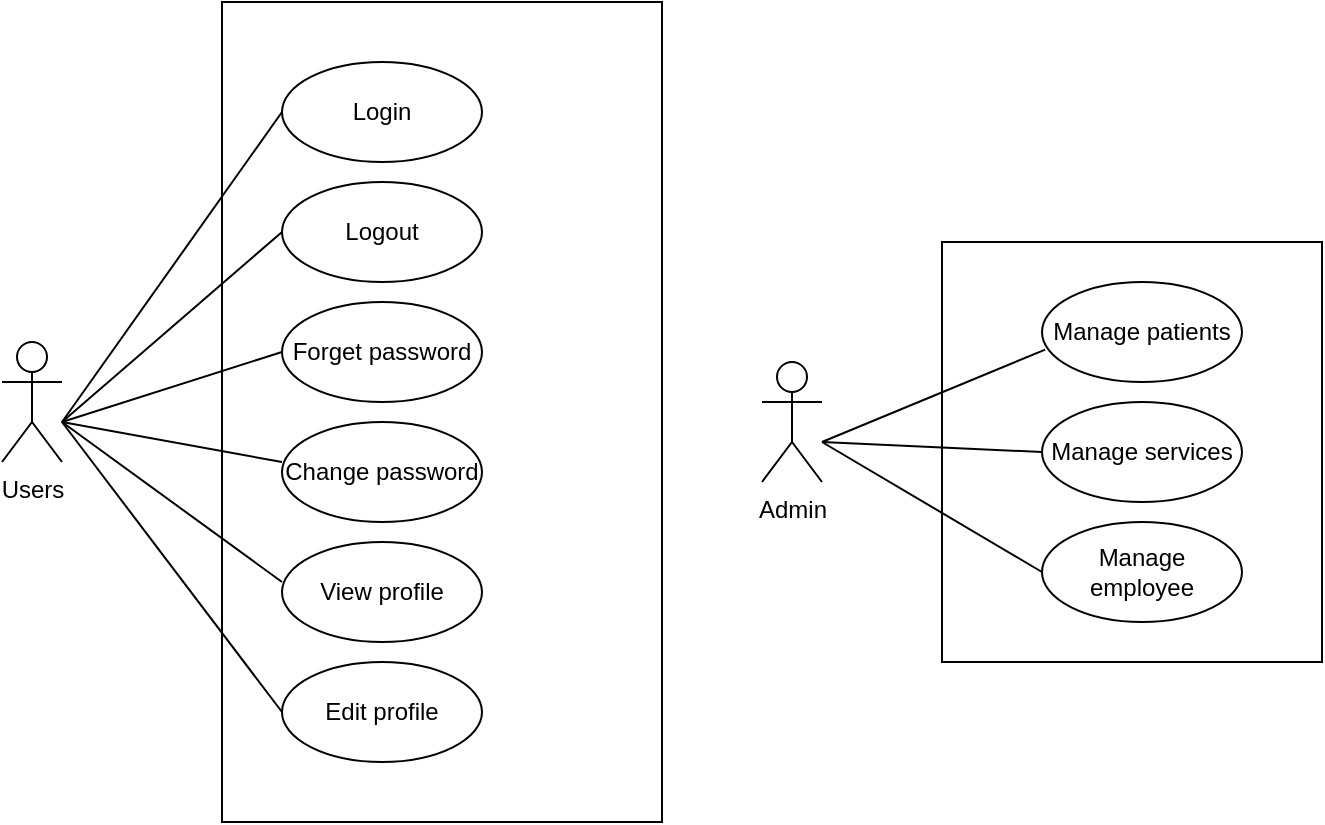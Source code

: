 <mxfile version="24.4.0" type="device">
  <diagram name="Page-1" id="EWrNHZl-UeWWGDeioyoG">
    <mxGraphModel dx="1500" dy="745" grid="1" gridSize="10" guides="1" tooltips="1" connect="1" arrows="1" fold="1" page="1" pageScale="1" pageWidth="850" pageHeight="1100" math="0" shadow="0">
      <root>
        <mxCell id="0" />
        <mxCell id="1" parent="0" />
        <mxCell id="Fd8gxCtcXtfZaanixkRv-1" value="" style="rounded=0;whiteSpace=wrap;html=1;" parent="1" vertex="1">
          <mxGeometry x="230" y="160" width="220" height="410" as="geometry" />
        </mxCell>
        <mxCell id="Fd8gxCtcXtfZaanixkRv-2" value="Users" style="shape=umlActor;verticalLabelPosition=bottom;verticalAlign=top;html=1;outlineConnect=0;" parent="1" vertex="1">
          <mxGeometry x="120" y="330" width="30" height="60" as="geometry" />
        </mxCell>
        <mxCell id="Fd8gxCtcXtfZaanixkRv-3" value="Login" style="ellipse;whiteSpace=wrap;html=1;" parent="1" vertex="1">
          <mxGeometry x="260" y="190" width="100" height="50" as="geometry" />
        </mxCell>
        <mxCell id="Fd8gxCtcXtfZaanixkRv-6" value="Logout" style="ellipse;whiteSpace=wrap;html=1;" parent="1" vertex="1">
          <mxGeometry x="260" y="250" width="100" height="50" as="geometry" />
        </mxCell>
        <mxCell id="Fd8gxCtcXtfZaanixkRv-7" value="Forget password" style="ellipse;whiteSpace=wrap;html=1;" parent="1" vertex="1">
          <mxGeometry x="260" y="310" width="100" height="50" as="geometry" />
        </mxCell>
        <mxCell id="Fd8gxCtcXtfZaanixkRv-8" value="Change password" style="ellipse;whiteSpace=wrap;html=1;" parent="1" vertex="1">
          <mxGeometry x="260" y="370" width="100" height="50" as="geometry" />
        </mxCell>
        <mxCell id="Fd8gxCtcXtfZaanixkRv-9" value="View profile" style="ellipse;whiteSpace=wrap;html=1;" parent="1" vertex="1">
          <mxGeometry x="260" y="430" width="100" height="50" as="geometry" />
        </mxCell>
        <mxCell id="Fd8gxCtcXtfZaanixkRv-10" value="Edit profile" style="ellipse;whiteSpace=wrap;html=1;" parent="1" vertex="1">
          <mxGeometry x="260" y="490" width="100" height="50" as="geometry" />
        </mxCell>
        <mxCell id="Fd8gxCtcXtfZaanixkRv-12" value="" style="endArrow=none;html=1;rounded=0;entryX=0;entryY=0.5;entryDx=0;entryDy=0;" parent="1" target="Fd8gxCtcXtfZaanixkRv-7" edge="1">
          <mxGeometry width="50" height="50" relative="1" as="geometry">
            <mxPoint x="150" y="370" as="sourcePoint" />
            <mxPoint x="210" y="360" as="targetPoint" />
          </mxGeometry>
        </mxCell>
        <mxCell id="Fd8gxCtcXtfZaanixkRv-13" value="" style="endArrow=none;html=1;rounded=0;entryX=0;entryY=0.5;entryDx=0;entryDy=0;" parent="1" target="Fd8gxCtcXtfZaanixkRv-6" edge="1">
          <mxGeometry width="50" height="50" relative="1" as="geometry">
            <mxPoint x="150" y="370" as="sourcePoint" />
            <mxPoint x="200" y="320" as="targetPoint" />
          </mxGeometry>
        </mxCell>
        <mxCell id="Fd8gxCtcXtfZaanixkRv-14" value="" style="endArrow=none;html=1;rounded=0;" parent="1" edge="1">
          <mxGeometry width="50" height="50" relative="1" as="geometry">
            <mxPoint x="150" y="370" as="sourcePoint" />
            <mxPoint x="260" y="390" as="targetPoint" />
          </mxGeometry>
        </mxCell>
        <mxCell id="Fd8gxCtcXtfZaanixkRv-15" value="" style="endArrow=none;html=1;rounded=0;" parent="1" edge="1">
          <mxGeometry width="50" height="50" relative="1" as="geometry">
            <mxPoint x="150" y="370" as="sourcePoint" />
            <mxPoint x="260" y="450" as="targetPoint" />
          </mxGeometry>
        </mxCell>
        <mxCell id="Fd8gxCtcXtfZaanixkRv-16" value="" style="endArrow=none;html=1;rounded=0;entryX=0;entryY=0.5;entryDx=0;entryDy=0;" parent="1" target="Fd8gxCtcXtfZaanixkRv-3" edge="1">
          <mxGeometry width="50" height="50" relative="1" as="geometry">
            <mxPoint x="150" y="370" as="sourcePoint" />
            <mxPoint x="200" y="320" as="targetPoint" />
          </mxGeometry>
        </mxCell>
        <mxCell id="Fd8gxCtcXtfZaanixkRv-17" value="" style="endArrow=none;html=1;rounded=0;exitX=0;exitY=0.5;exitDx=0;exitDy=0;" parent="1" source="Fd8gxCtcXtfZaanixkRv-10" edge="1">
          <mxGeometry width="50" height="50" relative="1" as="geometry">
            <mxPoint x="100" y="420" as="sourcePoint" />
            <mxPoint x="150" y="370" as="targetPoint" />
          </mxGeometry>
        </mxCell>
        <mxCell id="Fd8gxCtcXtfZaanixkRv-18" value="Admin" style="shape=umlActor;verticalLabelPosition=bottom;verticalAlign=top;html=1;outlineConnect=0;" parent="1" vertex="1">
          <mxGeometry x="500" y="340" width="30" height="60" as="geometry" />
        </mxCell>
        <mxCell id="Fd8gxCtcXtfZaanixkRv-19" value="" style="rounded=0;whiteSpace=wrap;html=1;" parent="1" vertex="1">
          <mxGeometry x="590" y="280" width="190" height="210" as="geometry" />
        </mxCell>
        <mxCell id="Fd8gxCtcXtfZaanixkRv-20" value="Manage patients" style="ellipse;whiteSpace=wrap;html=1;" parent="1" vertex="1">
          <mxGeometry x="640" y="300" width="100" height="50" as="geometry" />
        </mxCell>
        <mxCell id="Fd8gxCtcXtfZaanixkRv-21" value="Manage services" style="ellipse;whiteSpace=wrap;html=1;" parent="1" vertex="1">
          <mxGeometry x="640" y="360" width="100" height="50" as="geometry" />
        </mxCell>
        <mxCell id="Fd8gxCtcXtfZaanixkRv-22" value="Manage employee" style="ellipse;whiteSpace=wrap;html=1;" parent="1" vertex="1">
          <mxGeometry x="640" y="420" width="100" height="50" as="geometry" />
        </mxCell>
        <mxCell id="mzGkRYRgvJOADkwNgr09-3" value="" style="endArrow=none;html=1;rounded=0;entryX=0.016;entryY=0.676;entryDx=0;entryDy=0;entryPerimeter=0;" edge="1" parent="1" target="Fd8gxCtcXtfZaanixkRv-20">
          <mxGeometry width="50" height="50" relative="1" as="geometry">
            <mxPoint x="530" y="380" as="sourcePoint" />
            <mxPoint x="580" y="330" as="targetPoint" />
          </mxGeometry>
        </mxCell>
        <mxCell id="mzGkRYRgvJOADkwNgr09-4" value="" style="endArrow=none;html=1;rounded=0;entryX=0;entryY=0.5;entryDx=0;entryDy=0;" edge="1" parent="1" target="Fd8gxCtcXtfZaanixkRv-21">
          <mxGeometry width="50" height="50" relative="1" as="geometry">
            <mxPoint x="530" y="380" as="sourcePoint" />
            <mxPoint x="580" y="330" as="targetPoint" />
          </mxGeometry>
        </mxCell>
        <mxCell id="mzGkRYRgvJOADkwNgr09-7" value="" style="endArrow=none;html=1;rounded=0;exitX=0;exitY=0.5;exitDx=0;exitDy=0;" edge="1" parent="1" source="Fd8gxCtcXtfZaanixkRv-22">
          <mxGeometry width="50" height="50" relative="1" as="geometry">
            <mxPoint x="480" y="430" as="sourcePoint" />
            <mxPoint x="530" y="380" as="targetPoint" />
          </mxGeometry>
        </mxCell>
      </root>
    </mxGraphModel>
  </diagram>
</mxfile>

